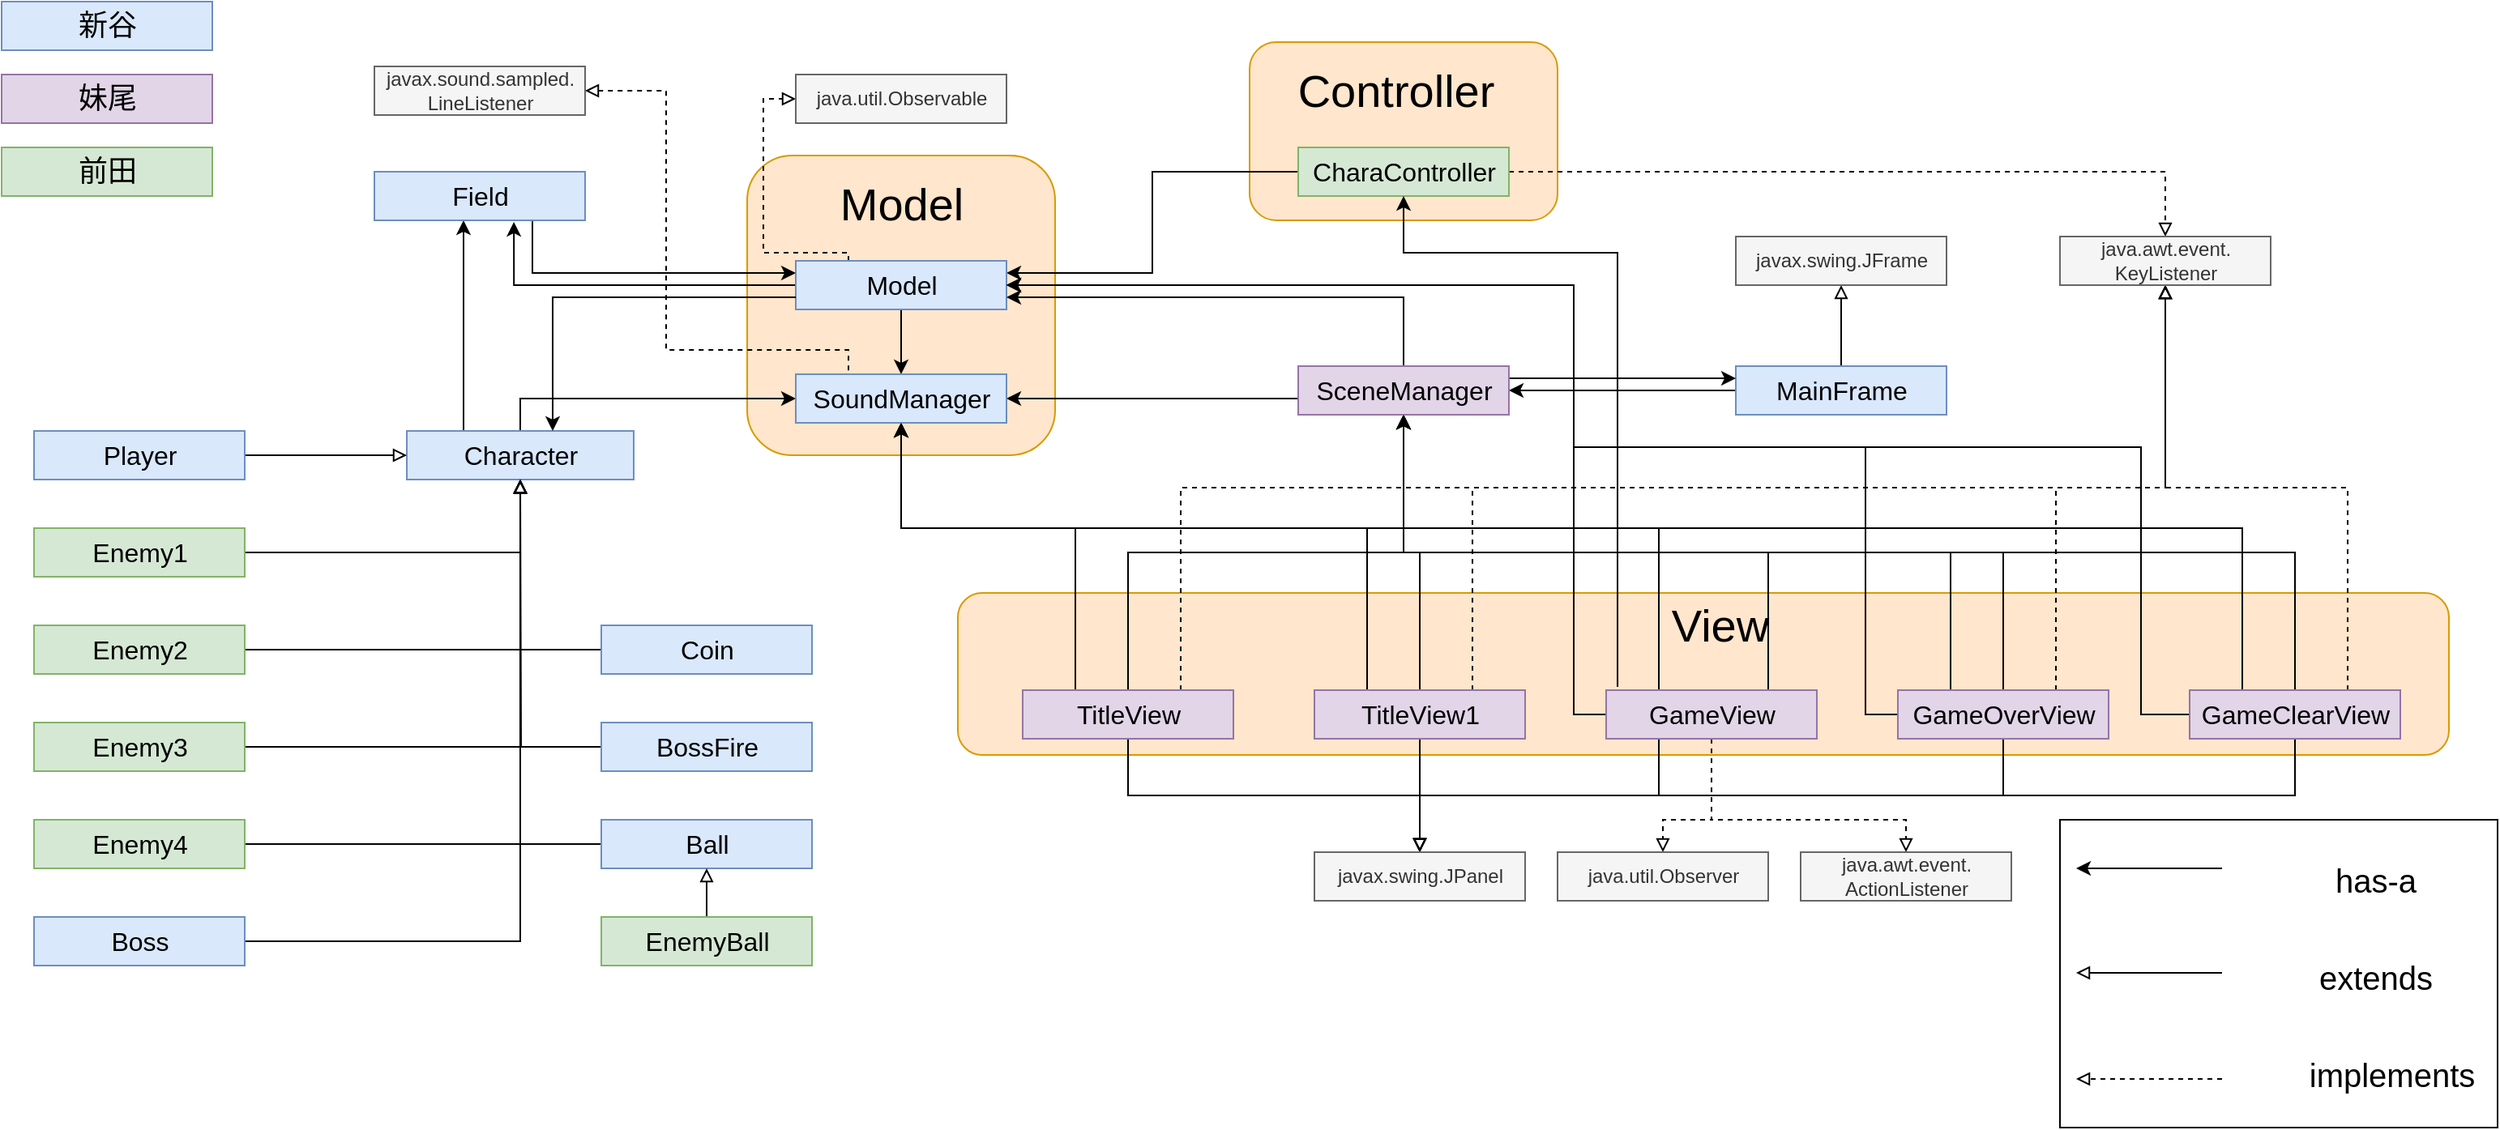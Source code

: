 <mxfile version="14.2.7" type="device"><diagram id="C5RBs43oDa-KdzZeNtuy" name="Page-1"><mxGraphModel dx="1422" dy="762" grid="1" gridSize="10" guides="1" tooltips="1" connect="1" arrows="0" fold="1" page="1" pageScale="1" pageWidth="1600" pageHeight="900" math="0" shadow="0"><root><object label="" id="WIyWlLk6GJQsqaUBKTNV-0"><mxCell/></object><mxCell id="WIyWlLk6GJQsqaUBKTNV-1" parent="WIyWlLk6GJQsqaUBKTNV-0"/><mxCell id="lhQk18rv9-sTuvD8RSH--145" value="" style="rounded=0;whiteSpace=wrap;html=1;fontSize=28;" vertex="1" parent="WIyWlLk6GJQsqaUBKTNV-1"><mxGeometry x="1280" y="520" width="270" height="190" as="geometry"/></mxCell><mxCell id="lhQk18rv9-sTuvD8RSH--43" value="" style="rounded=1;whiteSpace=wrap;html=1;fillColor=#ffe6cc;strokeColor=#d79b00;" vertex="1" parent="WIyWlLk6GJQsqaUBKTNV-1"><mxGeometry x="600" y="380" width="920" height="100" as="geometry"/></mxCell><mxCell id="lhQk18rv9-sTuvD8RSH--42" value="" style="rounded=1;whiteSpace=wrap;html=1;fillColor=#ffe6cc;strokeColor=#d79b00;" vertex="1" parent="WIyWlLk6GJQsqaUBKTNV-1"><mxGeometry x="780" y="40" width="190" height="110" as="geometry"/></mxCell><mxCell id="lhQk18rv9-sTuvD8RSH--38" value="" style="rounded=1;whiteSpace=wrap;html=1;fillColor=#ffe6cc;strokeColor=#d79b00;" vertex="1" parent="WIyWlLk6GJQsqaUBKTNV-1"><mxGeometry x="470" y="110" width="190" height="185" as="geometry"/></mxCell><mxCell id="lhQk18rv9-sTuvD8RSH--108" style="edgeStyle=orthogonalEdgeStyle;rounded=0;orthogonalLoop=1;jettySize=auto;html=1;exitX=1;exitY=0.5;exitDx=0;exitDy=0;entryX=0.5;entryY=1;entryDx=0;entryDy=0;startArrow=none;startFill=0;endArrow=block;endFill=0;fontSize=28;" edge="1" parent="WIyWlLk6GJQsqaUBKTNV-1" source="lhQk18rv9-sTuvD8RSH--0" target="lhQk18rv9-sTuvD8RSH--2"><mxGeometry relative="1" as="geometry"/></mxCell><mxCell id="lhQk18rv9-sTuvD8RSH--0" value="Enemy4" style="html=1;fillColor=#d5e8d4;strokeColor=#82b366;fontSize=16;" vertex="1" parent="WIyWlLk6GJQsqaUBKTNV-1"><mxGeometry x="30" y="520" width="130" height="30" as="geometry"/></mxCell><mxCell id="lhQk18rv9-sTuvD8RSH--65" style="edgeStyle=orthogonalEdgeStyle;rounded=0;orthogonalLoop=1;jettySize=auto;html=1;exitX=0.5;exitY=0;exitDx=0;exitDy=0;entryX=0;entryY=0.5;entryDx=0;entryDy=0;fontSize=28;" edge="1" parent="WIyWlLk6GJQsqaUBKTNV-1" source="lhQk18rv9-sTuvD8RSH--2" target="lhQk18rv9-sTuvD8RSH--47"><mxGeometry relative="1" as="geometry"/></mxCell><mxCell id="lhQk18rv9-sTuvD8RSH--66" style="edgeStyle=orthogonalEdgeStyle;rounded=0;orthogonalLoop=1;jettySize=auto;html=1;exitX=0.25;exitY=0;exitDx=0;exitDy=0;entryX=0.423;entryY=1;entryDx=0;entryDy=0;entryPerimeter=0;fontSize=28;" edge="1" parent="WIyWlLk6GJQsqaUBKTNV-1" source="lhQk18rv9-sTuvD8RSH--2" target="lhQk18rv9-sTuvD8RSH--32"><mxGeometry relative="1" as="geometry"/></mxCell><mxCell id="lhQk18rv9-sTuvD8RSH--2" value="&lt;font style=&quot;font-size: 16px&quot;&gt;Character&lt;/font&gt;" style="html=1;fillColor=#dae8fc;strokeColor=#6c8ebf;" vertex="1" parent="WIyWlLk6GJQsqaUBKTNV-1"><mxGeometry x="260" y="280" width="140" height="30" as="geometry"/></mxCell><mxCell id="lhQk18rv9-sTuvD8RSH--101" style="edgeStyle=orthogonalEdgeStyle;rounded=0;orthogonalLoop=1;jettySize=auto;html=1;exitX=1;exitY=0.5;exitDx=0;exitDy=0;startArrow=none;startFill=0;endArrow=block;endFill=0;fontSize=28;" edge="1" parent="WIyWlLk6GJQsqaUBKTNV-1" source="lhQk18rv9-sTuvD8RSH--3"><mxGeometry relative="1" as="geometry"><mxPoint x="330" y="310" as="targetPoint"/></mxGeometry></mxCell><mxCell id="lhQk18rv9-sTuvD8RSH--3" value="Enemy3" style="html=1;fillColor=#d5e8d4;strokeColor=#82b366;fontSize=16;" vertex="1" parent="WIyWlLk6GJQsqaUBKTNV-1"><mxGeometry x="30" y="460" width="130" height="30" as="geometry"/></mxCell><mxCell id="lhQk18rv9-sTuvD8RSH--111" style="edgeStyle=orthogonalEdgeStyle;rounded=0;orthogonalLoop=1;jettySize=auto;html=1;exitX=1;exitY=0.5;exitDx=0;exitDy=0;entryX=0.5;entryY=1;entryDx=0;entryDy=0;startArrow=none;startFill=0;endArrow=block;endFill=0;fontSize=28;" edge="1" parent="WIyWlLk6GJQsqaUBKTNV-1" source="lhQk18rv9-sTuvD8RSH--4" target="lhQk18rv9-sTuvD8RSH--2"><mxGeometry relative="1" as="geometry"/></mxCell><mxCell id="lhQk18rv9-sTuvD8RSH--4" value="&lt;font style=&quot;font-size: 16px&quot;&gt;Enemy2&lt;/font&gt;" style="html=1;fillColor=#d5e8d4;strokeColor=#82b366;" vertex="1" parent="WIyWlLk6GJQsqaUBKTNV-1"><mxGeometry x="30" y="400" width="130" height="30" as="geometry"/></mxCell><mxCell id="lhQk18rv9-sTuvD8RSH--98" style="edgeStyle=orthogonalEdgeStyle;rounded=0;orthogonalLoop=1;jettySize=auto;html=1;exitX=1;exitY=0.5;exitDx=0;exitDy=0;entryX=0;entryY=0.5;entryDx=0;entryDy=0;startArrow=none;startFill=0;endArrow=block;endFill=0;fontSize=28;" edge="1" parent="WIyWlLk6GJQsqaUBKTNV-1" source="lhQk18rv9-sTuvD8RSH--5" target="lhQk18rv9-sTuvD8RSH--2"><mxGeometry relative="1" as="geometry"/></mxCell><mxCell id="lhQk18rv9-sTuvD8RSH--5" value="&lt;font style=&quot;font-size: 16px&quot;&gt;Player&lt;/font&gt;" style="html=1;fillColor=#dae8fc;strokeColor=#6c8ebf;" vertex="1" parent="WIyWlLk6GJQsqaUBKTNV-1"><mxGeometry x="30" y="280" width="130" height="30" as="geometry"/></mxCell><mxCell id="lhQk18rv9-sTuvD8RSH--110" style="edgeStyle=orthogonalEdgeStyle;rounded=0;orthogonalLoop=1;jettySize=auto;html=1;exitX=1;exitY=0.5;exitDx=0;exitDy=0;entryX=0.5;entryY=1;entryDx=0;entryDy=0;startArrow=none;startFill=0;endArrow=block;endFill=0;fontSize=28;" edge="1" parent="WIyWlLk6GJQsqaUBKTNV-1" source="lhQk18rv9-sTuvD8RSH--6" target="lhQk18rv9-sTuvD8RSH--2"><mxGeometry relative="1" as="geometry"/></mxCell><mxCell id="lhQk18rv9-sTuvD8RSH--6" value="&lt;font style=&quot;font-size: 16px&quot;&gt;Enemy1&lt;/font&gt;" style="html=1;fillColor=#d5e8d4;strokeColor=#82b366;" vertex="1" parent="WIyWlLk6GJQsqaUBKTNV-1"><mxGeometry x="30" y="340" width="130" height="30" as="geometry"/></mxCell><mxCell id="lhQk18rv9-sTuvD8RSH--105" style="edgeStyle=orthogonalEdgeStyle;rounded=0;orthogonalLoop=1;jettySize=auto;html=1;exitX=0;exitY=0.5;exitDx=0;exitDy=0;entryX=0.5;entryY=1;entryDx=0;entryDy=0;startArrow=none;startFill=0;endArrow=block;endFill=0;fontSize=28;" edge="1" parent="WIyWlLk6GJQsqaUBKTNV-1" source="lhQk18rv9-sTuvD8RSH--7" target="lhQk18rv9-sTuvD8RSH--2"><mxGeometry relative="1" as="geometry"/></mxCell><mxCell id="lhQk18rv9-sTuvD8RSH--7" value="BossFire" style="html=1;fillColor=#dae8fc;strokeColor=#6c8ebf;fontSize=16;" vertex="1" parent="WIyWlLk6GJQsqaUBKTNV-1"><mxGeometry x="380" y="460" width="130" height="30" as="geometry"/></mxCell><mxCell id="lhQk18rv9-sTuvD8RSH--109" style="edgeStyle=orthogonalEdgeStyle;rounded=0;orthogonalLoop=1;jettySize=auto;html=1;exitX=1;exitY=0.5;exitDx=0;exitDy=0;entryX=0.5;entryY=1;entryDx=0;entryDy=0;startArrow=none;startFill=0;endArrow=block;endFill=0;fontSize=28;" edge="1" parent="WIyWlLk6GJQsqaUBKTNV-1" source="lhQk18rv9-sTuvD8RSH--8" target="lhQk18rv9-sTuvD8RSH--2"><mxGeometry relative="1" as="geometry"/></mxCell><mxCell id="lhQk18rv9-sTuvD8RSH--8" value="Boss" style="html=1;fillColor=#dae8fc;strokeColor=#6c8ebf;fontSize=16;" vertex="1" parent="WIyWlLk6GJQsqaUBKTNV-1"><mxGeometry x="30" y="580" width="130" height="30" as="geometry"/></mxCell><mxCell id="lhQk18rv9-sTuvD8RSH--106" style="edgeStyle=orthogonalEdgeStyle;rounded=0;orthogonalLoop=1;jettySize=auto;html=1;exitX=0;exitY=0.5;exitDx=0;exitDy=0;entryX=0.5;entryY=1;entryDx=0;entryDy=0;startArrow=none;startFill=0;endArrow=block;endFill=0;fontSize=28;" edge="1" parent="WIyWlLk6GJQsqaUBKTNV-1" source="lhQk18rv9-sTuvD8RSH--9" target="lhQk18rv9-sTuvD8RSH--2"><mxGeometry relative="1" as="geometry"/></mxCell><mxCell id="lhQk18rv9-sTuvD8RSH--9" value="Ball" style="html=1;fillColor=#dae8fc;strokeColor=#6c8ebf;fontSize=16;" vertex="1" parent="WIyWlLk6GJQsqaUBKTNV-1"><mxGeometry x="380" y="520" width="130" height="30" as="geometry"/></mxCell><mxCell id="lhQk18rv9-sTuvD8RSH--131" style="edgeStyle=orthogonalEdgeStyle;rounded=0;orthogonalLoop=1;jettySize=auto;html=1;exitX=0.5;exitY=0;exitDx=0;exitDy=0;entryX=0.5;entryY=1;entryDx=0;entryDy=0;startArrow=none;startFill=0;endArrow=block;endFill=0;fontSize=16;" edge="1" parent="WIyWlLk6GJQsqaUBKTNV-1" source="lhQk18rv9-sTuvD8RSH--10" target="lhQk18rv9-sTuvD8RSH--9"><mxGeometry relative="1" as="geometry"/></mxCell><mxCell id="lhQk18rv9-sTuvD8RSH--10" value="EnemyBall" style="html=1;fillColor=#d5e8d4;strokeColor=#82b366;fontSize=16;" vertex="1" parent="WIyWlLk6GJQsqaUBKTNV-1"><mxGeometry x="380" y="580" width="130" height="30" as="geometry"/></mxCell><mxCell id="lhQk18rv9-sTuvD8RSH--69" style="edgeStyle=orthogonalEdgeStyle;rounded=0;orthogonalLoop=1;jettySize=auto;html=1;exitX=0;exitY=0.5;exitDx=0;exitDy=0;entryX=1;entryY=0.25;entryDx=0;entryDy=0;fontSize=28;" edge="1" parent="WIyWlLk6GJQsqaUBKTNV-1" source="lhQk18rv9-sTuvD8RSH--12" target="lhQk18rv9-sTuvD8RSH--13"><mxGeometry relative="1" as="geometry"/></mxCell><mxCell id="lhQk18rv9-sTuvD8RSH--113" style="edgeStyle=orthogonalEdgeStyle;rounded=0;orthogonalLoop=1;jettySize=auto;html=1;exitX=1;exitY=0.5;exitDx=0;exitDy=0;entryX=0.5;entryY=0;entryDx=0;entryDy=0;startArrow=none;startFill=0;endArrow=block;endFill=0;fontSize=28;dashed=1;" edge="1" parent="WIyWlLk6GJQsqaUBKTNV-1" source="lhQk18rv9-sTuvD8RSH--12" target="lhQk18rv9-sTuvD8RSH--71"><mxGeometry relative="1" as="geometry"/></mxCell><mxCell id="lhQk18rv9-sTuvD8RSH--12" value="&lt;font style=&quot;font-size: 16px&quot;&gt;CharaController&lt;/font&gt;" style="html=1;fillColor=#d5e8d4;strokeColor=#82b366;" vertex="1" parent="WIyWlLk6GJQsqaUBKTNV-1"><mxGeometry x="810" y="105" width="130" height="30" as="geometry"/></mxCell><mxCell id="lhQk18rv9-sTuvD8RSH--67" style="edgeStyle=orthogonalEdgeStyle;rounded=0;orthogonalLoop=1;jettySize=auto;html=1;exitX=0;exitY=0.5;exitDx=0;exitDy=0;entryX=0.662;entryY=1.033;entryDx=0;entryDy=0;entryPerimeter=0;fontSize=28;" edge="1" parent="WIyWlLk6GJQsqaUBKTNV-1" source="lhQk18rv9-sTuvD8RSH--13" target="lhQk18rv9-sTuvD8RSH--32"><mxGeometry relative="1" as="geometry"/></mxCell><mxCell id="lhQk18rv9-sTuvD8RSH--126" style="edgeStyle=orthogonalEdgeStyle;rounded=0;orthogonalLoop=1;jettySize=auto;html=1;exitX=0.25;exitY=0;exitDx=0;exitDy=0;entryX=0;entryY=0.5;entryDx=0;entryDy=0;dashed=1;startArrow=none;startFill=0;endArrow=block;endFill=0;fontSize=28;" edge="1" parent="WIyWlLk6GJQsqaUBKTNV-1" source="lhQk18rv9-sTuvD8RSH--13" target="lhQk18rv9-sTuvD8RSH--74"><mxGeometry relative="1" as="geometry"><Array as="points"><mxPoint x="533" y="170"/><mxPoint x="480" y="170"/><mxPoint x="480" y="75"/></Array></mxGeometry></mxCell><mxCell id="lhQk18rv9-sTuvD8RSH--149" style="edgeStyle=orthogonalEdgeStyle;rounded=0;orthogonalLoop=1;jettySize=auto;html=1;exitX=0.5;exitY=1;exitDx=0;exitDy=0;entryX=0.5;entryY=0;entryDx=0;entryDy=0;startArrow=none;startFill=0;endArrow=classic;endFill=1;fontSize=16;" edge="1" parent="WIyWlLk6GJQsqaUBKTNV-1" source="lhQk18rv9-sTuvD8RSH--13" target="lhQk18rv9-sTuvD8RSH--47"><mxGeometry relative="1" as="geometry"/></mxCell><mxCell id="lhQk18rv9-sTuvD8RSH--13" value="&lt;font style=&quot;font-size: 16px&quot;&gt;Model&lt;/font&gt;" style="html=1;fillColor=#dae8fc;strokeColor=#6c8ebf;" vertex="1" parent="WIyWlLk6GJQsqaUBKTNV-1"><mxGeometry x="500" y="175" width="130" height="30" as="geometry"/></mxCell><mxCell id="lhQk18rv9-sTuvD8RSH--86" style="edgeStyle=orthogonalEdgeStyle;rounded=0;orthogonalLoop=1;jettySize=auto;html=1;exitX=0.5;exitY=0;exitDx=0;exitDy=0;entryX=0.5;entryY=1;entryDx=0;entryDy=0;fontSize=28;" edge="1" parent="WIyWlLk6GJQsqaUBKTNV-1" source="lhQk18rv9-sTuvD8RSH--14" target="lhQk18rv9-sTuvD8RSH--34"><mxGeometry relative="1" as="geometry"><Array as="points"><mxPoint x="1100" y="440"/><mxPoint x="1100" y="355"/><mxPoint x="875" y="355"/></Array></mxGeometry></mxCell><mxCell id="lhQk18rv9-sTuvD8RSH--94" style="edgeStyle=orthogonalEdgeStyle;rounded=0;orthogonalLoop=1;jettySize=auto;html=1;exitX=0.5;exitY=1;exitDx=0;exitDy=0;startArrow=none;startFill=0;endArrow=block;endFill=0;fontSize=28;dashed=1;" edge="1" parent="WIyWlLk6GJQsqaUBKTNV-1" source="lhQk18rv9-sTuvD8RSH--14" target="lhQk18rv9-sTuvD8RSH--73"><mxGeometry relative="1" as="geometry"><Array as="points"><mxPoint x="1065" y="520"/><mxPoint x="1035" y="520"/></Array></mxGeometry></mxCell><mxCell id="lhQk18rv9-sTuvD8RSH--95" style="edgeStyle=orthogonalEdgeStyle;rounded=0;orthogonalLoop=1;jettySize=auto;html=1;exitX=0.25;exitY=1;exitDx=0;exitDy=0;entryX=0.5;entryY=0;entryDx=0;entryDy=0;startArrow=none;startFill=0;endArrow=block;endFill=0;fontSize=28;" edge="1" parent="WIyWlLk6GJQsqaUBKTNV-1" source="lhQk18rv9-sTuvD8RSH--14" target="lhQk18rv9-sTuvD8RSH--72"><mxGeometry relative="1" as="geometry"/></mxCell><mxCell id="lhQk18rv9-sTuvD8RSH--121" style="edgeStyle=orthogonalEdgeStyle;rounded=0;orthogonalLoop=1;jettySize=auto;html=1;exitX=0.25;exitY=0;exitDx=0;exitDy=0;entryX=0.5;entryY=1;entryDx=0;entryDy=0;startArrow=none;startFill=0;endArrow=classic;endFill=1;fontSize=28;" edge="1" parent="WIyWlLk6GJQsqaUBKTNV-1" source="lhQk18rv9-sTuvD8RSH--14" target="lhQk18rv9-sTuvD8RSH--47"><mxGeometry relative="1" as="geometry"><Array as="points"><mxPoint x="1033" y="340"/><mxPoint x="565" y="340"/></Array></mxGeometry></mxCell><mxCell id="lhQk18rv9-sTuvD8RSH--127" style="edgeStyle=orthogonalEdgeStyle;rounded=0;orthogonalLoop=1;jettySize=auto;html=1;exitX=0;exitY=0.5;exitDx=0;exitDy=0;entryX=1;entryY=0.5;entryDx=0;entryDy=0;startArrow=none;startFill=0;endArrow=classic;endFill=1;fontSize=28;" edge="1" parent="WIyWlLk6GJQsqaUBKTNV-1" source="lhQk18rv9-sTuvD8RSH--14" target="lhQk18rv9-sTuvD8RSH--13"><mxGeometry relative="1" as="geometry"><Array as="points"><mxPoint x="980" y="455"/><mxPoint x="980" y="190"/></Array></mxGeometry></mxCell><mxCell id="lhQk18rv9-sTuvD8RSH--135" style="edgeStyle=orthogonalEdgeStyle;rounded=0;orthogonalLoop=1;jettySize=auto;html=1;exitX=0.054;exitY=-0.067;exitDx=0;exitDy=0;entryX=0.5;entryY=1;entryDx=0;entryDy=0;startArrow=none;startFill=0;endArrow=classic;endFill=1;fontSize=28;exitPerimeter=0;" edge="1" parent="WIyWlLk6GJQsqaUBKTNV-1" source="lhQk18rv9-sTuvD8RSH--14" target="lhQk18rv9-sTuvD8RSH--12"><mxGeometry relative="1" as="geometry"><Array as="points"><mxPoint x="1007" y="170"/><mxPoint x="875" y="170"/></Array></mxGeometry></mxCell><mxCell id="lhQk18rv9-sTuvD8RSH--138" style="edgeStyle=orthogonalEdgeStyle;rounded=0;orthogonalLoop=1;jettySize=auto;html=1;exitX=0.5;exitY=1;exitDx=0;exitDy=0;startArrow=none;startFill=0;endArrow=block;endFill=0;fontSize=28;dashed=1;" edge="1" parent="WIyWlLk6GJQsqaUBKTNV-1" source="lhQk18rv9-sTuvD8RSH--14" target="lhQk18rv9-sTuvD8RSH--137"><mxGeometry relative="1" as="geometry"><Array as="points"><mxPoint x="1065" y="520"/><mxPoint x="1185" y="520"/></Array></mxGeometry></mxCell><mxCell id="lhQk18rv9-sTuvD8RSH--14" value="GameView" style="html=1;fillColor=#e1d5e7;strokeColor=#9673a6;fontSize=16;" vertex="1" parent="WIyWlLk6GJQsqaUBKTNV-1"><mxGeometry x="1000" y="440" width="130" height="30" as="geometry"/></mxCell><mxCell id="lhQk18rv9-sTuvD8RSH--87" style="edgeStyle=orthogonalEdgeStyle;rounded=0;orthogonalLoop=1;jettySize=auto;html=1;exitX=0.5;exitY=0;exitDx=0;exitDy=0;entryX=0.5;entryY=1;entryDx=0;entryDy=0;fontSize=28;" edge="1" parent="WIyWlLk6GJQsqaUBKTNV-1" source="lhQk18rv9-sTuvD8RSH--15" target="lhQk18rv9-sTuvD8RSH--34"><mxGeometry relative="1" as="geometry"/></mxCell><mxCell id="lhQk18rv9-sTuvD8RSH--96" style="edgeStyle=orthogonalEdgeStyle;rounded=0;orthogonalLoop=1;jettySize=auto;html=1;exitX=0.5;exitY=1;exitDx=0;exitDy=0;entryX=0.5;entryY=0;entryDx=0;entryDy=0;startArrow=none;startFill=0;endArrow=block;endFill=0;fontSize=28;" edge="1" parent="WIyWlLk6GJQsqaUBKTNV-1" source="lhQk18rv9-sTuvD8RSH--15" target="lhQk18rv9-sTuvD8RSH--72"><mxGeometry relative="1" as="geometry"/></mxCell><mxCell id="lhQk18rv9-sTuvD8RSH--116" style="edgeStyle=orthogonalEdgeStyle;rounded=0;orthogonalLoop=1;jettySize=auto;html=1;exitX=0.75;exitY=0;exitDx=0;exitDy=0;entryX=0.5;entryY=1;entryDx=0;entryDy=0;dashed=1;startArrow=none;startFill=0;endArrow=block;endFill=0;fontSize=28;" edge="1" parent="WIyWlLk6GJQsqaUBKTNV-1" source="lhQk18rv9-sTuvD8RSH--15" target="lhQk18rv9-sTuvD8RSH--71"><mxGeometry relative="1" as="geometry"/></mxCell><mxCell id="lhQk18rv9-sTuvD8RSH--122" style="edgeStyle=orthogonalEdgeStyle;rounded=0;orthogonalLoop=1;jettySize=auto;html=1;exitX=0.25;exitY=0;exitDx=0;exitDy=0;entryX=0.5;entryY=1;entryDx=0;entryDy=0;startArrow=none;startFill=0;endArrow=classic;endFill=1;fontSize=28;" edge="1" parent="WIyWlLk6GJQsqaUBKTNV-1" source="lhQk18rv9-sTuvD8RSH--15" target="lhQk18rv9-sTuvD8RSH--34"><mxGeometry relative="1" as="geometry"/></mxCell><mxCell id="lhQk18rv9-sTuvD8RSH--128" style="edgeStyle=orthogonalEdgeStyle;rounded=0;orthogonalLoop=1;jettySize=auto;html=1;exitX=0;exitY=0.5;exitDx=0;exitDy=0;entryX=1;entryY=0.5;entryDx=0;entryDy=0;startArrow=none;startFill=0;endArrow=classic;endFill=1;fontSize=28;" edge="1" parent="WIyWlLk6GJQsqaUBKTNV-1" source="lhQk18rv9-sTuvD8RSH--15" target="lhQk18rv9-sTuvD8RSH--13"><mxGeometry relative="1" as="geometry"><Array as="points"><mxPoint x="1160" y="455"/><mxPoint x="1160" y="290"/><mxPoint x="980" y="290"/><mxPoint x="980" y="190"/></Array></mxGeometry></mxCell><mxCell id="lhQk18rv9-sTuvD8RSH--15" value="GameOverView" style="html=1;fillColor=#e1d5e7;strokeColor=#9673a6;fontSize=16;" vertex="1" parent="WIyWlLk6GJQsqaUBKTNV-1"><mxGeometry x="1180" y="440" width="130" height="30" as="geometry"/></mxCell><mxCell id="lhQk18rv9-sTuvD8RSH--83" style="edgeStyle=orthogonalEdgeStyle;rounded=0;orthogonalLoop=1;jettySize=auto;html=1;exitX=0.5;exitY=0;exitDx=0;exitDy=0;entryX=0.5;entryY=1;entryDx=0;entryDy=0;fontSize=28;" edge="1" parent="WIyWlLk6GJQsqaUBKTNV-1" source="lhQk18rv9-sTuvD8RSH--16" target="lhQk18rv9-sTuvD8RSH--34"><mxGeometry relative="1" as="geometry"/></mxCell><mxCell id="lhQk18rv9-sTuvD8RSH--93" style="edgeStyle=orthogonalEdgeStyle;rounded=0;orthogonalLoop=1;jettySize=auto;html=1;exitX=0.5;exitY=1;exitDx=0;exitDy=0;entryX=0.5;entryY=0;entryDx=0;entryDy=0;startArrow=none;startFill=0;endArrow=block;endFill=0;fontSize=28;" edge="1" parent="WIyWlLk6GJQsqaUBKTNV-1" source="lhQk18rv9-sTuvD8RSH--16" target="lhQk18rv9-sTuvD8RSH--72"><mxGeometry relative="1" as="geometry"/></mxCell><mxCell id="lhQk18rv9-sTuvD8RSH--114" style="edgeStyle=orthogonalEdgeStyle;rounded=0;orthogonalLoop=1;jettySize=auto;html=1;exitX=0.75;exitY=0;exitDx=0;exitDy=0;entryX=0.5;entryY=1;entryDx=0;entryDy=0;dashed=1;startArrow=none;startFill=0;endArrow=block;endFill=0;fontSize=28;" edge="1" parent="WIyWlLk6GJQsqaUBKTNV-1" source="lhQk18rv9-sTuvD8RSH--16" target="lhQk18rv9-sTuvD8RSH--71"><mxGeometry relative="1" as="geometry"/></mxCell><mxCell id="lhQk18rv9-sTuvD8RSH--119" style="edgeStyle=orthogonalEdgeStyle;rounded=0;orthogonalLoop=1;jettySize=auto;html=1;exitX=0.25;exitY=0;exitDx=0;exitDy=0;entryX=0.5;entryY=1;entryDx=0;entryDy=0;startArrow=none;startFill=0;endArrow=classic;endFill=1;fontSize=28;" edge="1" parent="WIyWlLk6GJQsqaUBKTNV-1" source="lhQk18rv9-sTuvD8RSH--16" target="lhQk18rv9-sTuvD8RSH--47"><mxGeometry relative="1" as="geometry"><Array as="points"><mxPoint x="673" y="340"/><mxPoint x="565" y="340"/></Array></mxGeometry></mxCell><mxCell id="lhQk18rv9-sTuvD8RSH--16" value="TitleView" style="html=1;fillColor=#e1d5e7;strokeColor=#9673a6;fontSize=16;" vertex="1" parent="WIyWlLk6GJQsqaUBKTNV-1"><mxGeometry x="640" y="440" width="130" height="30" as="geometry"/></mxCell><mxCell id="lhQk18rv9-sTuvD8RSH--85" style="edgeStyle=orthogonalEdgeStyle;rounded=0;orthogonalLoop=1;jettySize=auto;html=1;exitX=0.5;exitY=0;exitDx=0;exitDy=0;entryX=0.5;entryY=1;entryDx=0;entryDy=0;fontSize=28;" edge="1" parent="WIyWlLk6GJQsqaUBKTNV-1" source="lhQk18rv9-sTuvD8RSH--17" target="lhQk18rv9-sTuvD8RSH--34"><mxGeometry relative="1" as="geometry"/></mxCell><mxCell id="lhQk18rv9-sTuvD8RSH--92" style="edgeStyle=orthogonalEdgeStyle;rounded=0;orthogonalLoop=1;jettySize=auto;html=1;exitX=0.5;exitY=1;exitDx=0;exitDy=0;entryX=0.5;entryY=0;entryDx=0;entryDy=0;fontSize=28;startArrow=none;startFill=0;endArrow=block;endFill=0;" edge="1" parent="WIyWlLk6GJQsqaUBKTNV-1" source="lhQk18rv9-sTuvD8RSH--17" target="lhQk18rv9-sTuvD8RSH--72"><mxGeometry relative="1" as="geometry"/></mxCell><mxCell id="lhQk18rv9-sTuvD8RSH--118" style="edgeStyle=orthogonalEdgeStyle;rounded=0;orthogonalLoop=1;jettySize=auto;html=1;exitX=0.75;exitY=0;exitDx=0;exitDy=0;entryX=0.5;entryY=1;entryDx=0;entryDy=0;dashed=1;startArrow=none;startFill=0;endArrow=block;endFill=0;fontSize=28;" edge="1" parent="WIyWlLk6GJQsqaUBKTNV-1" source="lhQk18rv9-sTuvD8RSH--17" target="lhQk18rv9-sTuvD8RSH--71"><mxGeometry relative="1" as="geometry"/></mxCell><mxCell id="lhQk18rv9-sTuvD8RSH--120" style="edgeStyle=orthogonalEdgeStyle;rounded=0;orthogonalLoop=1;jettySize=auto;html=1;exitX=0.25;exitY=0;exitDx=0;exitDy=0;entryX=0.5;entryY=1;entryDx=0;entryDy=0;startArrow=none;startFill=0;endArrow=classic;endFill=1;fontSize=28;" edge="1" parent="WIyWlLk6GJQsqaUBKTNV-1" source="lhQk18rv9-sTuvD8RSH--17" target="lhQk18rv9-sTuvD8RSH--47"><mxGeometry relative="1" as="geometry"><Array as="points"><mxPoint x="853" y="340"/><mxPoint x="565" y="340"/></Array></mxGeometry></mxCell><mxCell id="lhQk18rv9-sTuvD8RSH--17" value="TitleView1" style="html=1;fillColor=#e1d5e7;strokeColor=#9673a6;fontSize=16;" vertex="1" parent="WIyWlLk6GJQsqaUBKTNV-1"><mxGeometry x="820" y="440" width="130" height="30" as="geometry"/></mxCell><mxCell id="lhQk18rv9-sTuvD8RSH--68" style="edgeStyle=orthogonalEdgeStyle;rounded=0;orthogonalLoop=1;jettySize=auto;html=1;exitX=0.75;exitY=1;exitDx=0;exitDy=0;entryX=0;entryY=0.25;entryDx=0;entryDy=0;fontSize=28;" edge="1" parent="WIyWlLk6GJQsqaUBKTNV-1" source="lhQk18rv9-sTuvD8RSH--32" target="lhQk18rv9-sTuvD8RSH--13"><mxGeometry relative="1" as="geometry"/></mxCell><mxCell id="lhQk18rv9-sTuvD8RSH--32" value="&lt;font style=&quot;font-size: 16px&quot;&gt;Field&lt;/font&gt;" style="html=1;fillColor=#dae8fc;strokeColor=#6c8ebf;" vertex="1" parent="WIyWlLk6GJQsqaUBKTNV-1"><mxGeometry x="240" y="120" width="130" height="30" as="geometry"/></mxCell><mxCell id="lhQk18rv9-sTuvD8RSH--82" style="edgeStyle=orthogonalEdgeStyle;rounded=0;orthogonalLoop=1;jettySize=auto;html=1;exitX=0;exitY=0.5;exitDx=0;exitDy=0;entryX=1;entryY=0.5;entryDx=0;entryDy=0;fontSize=16;" edge="1" parent="WIyWlLk6GJQsqaUBKTNV-1" source="lhQk18rv9-sTuvD8RSH--33" target="lhQk18rv9-sTuvD8RSH--34"><mxGeometry relative="1" as="geometry"/></mxCell><mxCell id="lhQk18rv9-sTuvD8RSH--130" style="edgeStyle=orthogonalEdgeStyle;rounded=0;orthogonalLoop=1;jettySize=auto;html=1;exitX=0.5;exitY=0;exitDx=0;exitDy=0;entryX=0.5;entryY=1;entryDx=0;entryDy=0;startArrow=none;startFill=0;endArrow=block;endFill=0;fontSize=28;" edge="1" parent="WIyWlLk6GJQsqaUBKTNV-1" source="lhQk18rv9-sTuvD8RSH--33" target="lhQk18rv9-sTuvD8RSH--70"><mxGeometry relative="1" as="geometry"/></mxCell><mxCell id="lhQk18rv9-sTuvD8RSH--33" value="MainFrame" style="html=1;fillColor=#dae8fc;strokeColor=#6c8ebf;fontSize=16;" vertex="1" parent="WIyWlLk6GJQsqaUBKTNV-1"><mxGeometry x="1080" y="240" width="130" height="30" as="geometry"/></mxCell><mxCell id="lhQk18rv9-sTuvD8RSH--79" style="edgeStyle=orthogonalEdgeStyle;rounded=0;orthogonalLoop=1;jettySize=auto;html=1;exitX=0;exitY=0.75;exitDx=0;exitDy=0;entryX=1;entryY=0.5;entryDx=0;entryDy=0;fontSize=28;" edge="1" parent="WIyWlLk6GJQsqaUBKTNV-1" source="lhQk18rv9-sTuvD8RSH--34" target="lhQk18rv9-sTuvD8RSH--47"><mxGeometry relative="1" as="geometry"><Array as="points"><mxPoint x="810" y="260"/></Array></mxGeometry></mxCell><mxCell id="lhQk18rv9-sTuvD8RSH--81" style="edgeStyle=orthogonalEdgeStyle;rounded=0;orthogonalLoop=1;jettySize=auto;html=1;exitX=1;exitY=0.25;exitDx=0;exitDy=0;entryX=0;entryY=0.25;entryDx=0;entryDy=0;fontSize=16;" edge="1" parent="WIyWlLk6GJQsqaUBKTNV-1" source="lhQk18rv9-sTuvD8RSH--34" target="lhQk18rv9-sTuvD8RSH--33"><mxGeometry relative="1" as="geometry"/></mxCell><mxCell id="lhQk18rv9-sTuvD8RSH--150" style="edgeStyle=orthogonalEdgeStyle;rounded=0;orthogonalLoop=1;jettySize=auto;html=1;exitX=0.5;exitY=0;exitDx=0;exitDy=0;entryX=1;entryY=0.75;entryDx=0;entryDy=0;startArrow=none;startFill=0;endArrow=classic;endFill=1;fontSize=16;" edge="1" parent="WIyWlLk6GJQsqaUBKTNV-1" source="lhQk18rv9-sTuvD8RSH--34" target="lhQk18rv9-sTuvD8RSH--13"><mxGeometry relative="1" as="geometry"/></mxCell><mxCell id="lhQk18rv9-sTuvD8RSH--34" value="SceneManager" style="html=1;fillColor=#e1d5e7;strokeColor=#9673a6;fontSize=16;" vertex="1" parent="WIyWlLk6GJQsqaUBKTNV-1"><mxGeometry x="810" y="240" width="130" height="30" as="geometry"/></mxCell><mxCell id="lhQk18rv9-sTuvD8RSH--112" style="edgeStyle=orthogonalEdgeStyle;rounded=0;orthogonalLoop=1;jettySize=auto;html=1;exitX=0;exitY=0.5;exitDx=0;exitDy=0;entryX=0.5;entryY=1;entryDx=0;entryDy=0;startArrow=none;startFill=0;endArrow=block;endFill=0;fontSize=28;" edge="1" parent="WIyWlLk6GJQsqaUBKTNV-1" source="lhQk18rv9-sTuvD8RSH--35" target="lhQk18rv9-sTuvD8RSH--2"><mxGeometry relative="1" as="geometry"/></mxCell><mxCell id="lhQk18rv9-sTuvD8RSH--35" value="Coin" style="html=1;fillColor=#dae8fc;strokeColor=#6c8ebf;fontSize=16;" vertex="1" parent="WIyWlLk6GJQsqaUBKTNV-1"><mxGeometry x="380" y="400" width="130" height="30" as="geometry"/></mxCell><mxCell id="lhQk18rv9-sTuvD8RSH--40" value="Model" style="text;html=1;align=center;verticalAlign=middle;resizable=0;points=[];autosize=1;fontSize=28;" vertex="1" parent="WIyWlLk6GJQsqaUBKTNV-1"><mxGeometry x="520" y="120" width="90" height="40" as="geometry"/></mxCell><mxCell id="lhQk18rv9-sTuvD8RSH--41" value="Controller" style="text;html=1;align=center;verticalAlign=middle;resizable=0;points=[];autosize=1;fontSize=28;" vertex="1" parent="WIyWlLk6GJQsqaUBKTNV-1"><mxGeometry x="800" y="50" width="140" height="40" as="geometry"/></mxCell><mxCell id="lhQk18rv9-sTuvD8RSH--75" style="edgeStyle=orthogonalEdgeStyle;rounded=0;orthogonalLoop=1;jettySize=auto;html=1;exitX=0;exitY=0.75;exitDx=0;exitDy=0;fontSize=28;" edge="1" parent="WIyWlLk6GJQsqaUBKTNV-1" source="lhQk18rv9-sTuvD8RSH--13"><mxGeometry relative="1" as="geometry"><mxPoint x="350" y="280" as="targetPoint"/><Array as="points"><mxPoint x="350" y="198"/></Array></mxGeometry></mxCell><mxCell id="lhQk18rv9-sTuvD8RSH--47" value="&lt;font style=&quot;font-size: 16px&quot;&gt;SoundManager&lt;/font&gt;" style="html=1;fillColor=#dae8fc;strokeColor=#6c8ebf;" vertex="1" parent="WIyWlLk6GJQsqaUBKTNV-1"><mxGeometry x="500" y="245" width="130" height="30" as="geometry"/></mxCell><mxCell id="lhQk18rv9-sTuvD8RSH--88" style="edgeStyle=orthogonalEdgeStyle;rounded=0;orthogonalLoop=1;jettySize=auto;html=1;exitX=0.5;exitY=0;exitDx=0;exitDy=0;entryX=0.5;entryY=1;entryDx=0;entryDy=0;fontSize=28;" edge="1" parent="WIyWlLk6GJQsqaUBKTNV-1" source="lhQk18rv9-sTuvD8RSH--48" target="lhQk18rv9-sTuvD8RSH--34"><mxGeometry relative="1" as="geometry"/></mxCell><mxCell id="lhQk18rv9-sTuvD8RSH--97" style="edgeStyle=orthogonalEdgeStyle;rounded=0;orthogonalLoop=1;jettySize=auto;html=1;exitX=0.5;exitY=1;exitDx=0;exitDy=0;entryX=0.5;entryY=0;entryDx=0;entryDy=0;startArrow=none;startFill=0;endArrow=block;endFill=0;fontSize=28;" edge="1" parent="WIyWlLk6GJQsqaUBKTNV-1" source="lhQk18rv9-sTuvD8RSH--48" target="lhQk18rv9-sTuvD8RSH--72"><mxGeometry relative="1" as="geometry"/></mxCell><mxCell id="lhQk18rv9-sTuvD8RSH--115" style="edgeStyle=orthogonalEdgeStyle;rounded=0;orthogonalLoop=1;jettySize=auto;html=1;exitX=0.75;exitY=0;exitDx=0;exitDy=0;entryX=0.5;entryY=1;entryDx=0;entryDy=0;dashed=1;startArrow=none;startFill=0;endArrow=block;endFill=0;fontSize=28;" edge="1" parent="WIyWlLk6GJQsqaUBKTNV-1" source="lhQk18rv9-sTuvD8RSH--48" target="lhQk18rv9-sTuvD8RSH--71"><mxGeometry relative="1" as="geometry"><Array as="points"><mxPoint x="1458" y="315"/><mxPoint x="1345" y="315"/></Array></mxGeometry></mxCell><mxCell id="lhQk18rv9-sTuvD8RSH--124" style="edgeStyle=orthogonalEdgeStyle;rounded=0;orthogonalLoop=1;jettySize=auto;html=1;exitX=0.25;exitY=0;exitDx=0;exitDy=0;entryX=0.5;entryY=1;entryDx=0;entryDy=0;startArrow=none;startFill=0;endArrow=classic;endFill=1;fontSize=28;" edge="1" parent="WIyWlLk6GJQsqaUBKTNV-1" source="lhQk18rv9-sTuvD8RSH--48" target="lhQk18rv9-sTuvD8RSH--47"><mxGeometry relative="1" as="geometry"><Array as="points"><mxPoint x="1393" y="340"/><mxPoint x="565" y="340"/></Array></mxGeometry></mxCell><mxCell id="lhQk18rv9-sTuvD8RSH--129" style="edgeStyle=orthogonalEdgeStyle;rounded=0;orthogonalLoop=1;jettySize=auto;html=1;exitX=0;exitY=0.5;exitDx=0;exitDy=0;entryX=1;entryY=0.5;entryDx=0;entryDy=0;startArrow=none;startFill=0;endArrow=classic;endFill=1;fontSize=28;" edge="1" parent="WIyWlLk6GJQsqaUBKTNV-1" source="lhQk18rv9-sTuvD8RSH--48" target="lhQk18rv9-sTuvD8RSH--13"><mxGeometry relative="1" as="geometry"><Array as="points"><mxPoint x="1330" y="455"/><mxPoint x="1330" y="290"/><mxPoint x="980" y="290"/><mxPoint x="980" y="190"/></Array></mxGeometry></mxCell><mxCell id="lhQk18rv9-sTuvD8RSH--48" value="GameClearView" style="html=1;fillColor=#e1d5e7;strokeColor=#9673a6;fontSize=16;" vertex="1" parent="WIyWlLk6GJQsqaUBKTNV-1"><mxGeometry x="1360" y="440" width="130" height="30" as="geometry"/></mxCell><mxCell id="lhQk18rv9-sTuvD8RSH--49" value="&lt;font style=&quot;font-size: 18px&quot;&gt;新谷&lt;/font&gt;" style="html=1;fillColor=#dae8fc;strokeColor=#6c8ebf;" vertex="1" parent="WIyWlLk6GJQsqaUBKTNV-1"><mxGeometry x="10" y="15" width="130" height="30" as="geometry"/></mxCell><mxCell id="lhQk18rv9-sTuvD8RSH--50" value="&lt;font style=&quot;font-size: 18px&quot;&gt;妹尾&lt;/font&gt;" style="html=1;fillColor=#e1d5e7;strokeColor=#9673a6;" vertex="1" parent="WIyWlLk6GJQsqaUBKTNV-1"><mxGeometry x="10" y="60" width="130" height="30" as="geometry"/></mxCell><mxCell id="lhQk18rv9-sTuvD8RSH--51" value="&lt;font style=&quot;font-size: 18px&quot;&gt;前田&lt;/font&gt;" style="html=1;fillColor=#d5e8d4;strokeColor=#82b366;" vertex="1" parent="WIyWlLk6GJQsqaUBKTNV-1"><mxGeometry x="10" y="105" width="130" height="30" as="geometry"/></mxCell><mxCell id="lhQk18rv9-sTuvD8RSH--70" value="javax.swing.JFrame" style="html=1;fillColor=#f5f5f5;strokeColor=#666666;fontColor=#333333;" vertex="1" parent="WIyWlLk6GJQsqaUBKTNV-1"><mxGeometry x="1080" y="160" width="130" height="30" as="geometry"/></mxCell><mxCell id="lhQk18rv9-sTuvD8RSH--71" value="java.awt.event.&lt;br&gt;KeyListener" style="html=1;fillColor=#f5f5f5;strokeColor=#666666;fontColor=#333333;" vertex="1" parent="WIyWlLk6GJQsqaUBKTNV-1"><mxGeometry x="1280" y="160" width="130" height="30" as="geometry"/></mxCell><mxCell id="lhQk18rv9-sTuvD8RSH--72" value="javax.swing.JPanel" style="html=1;fillColor=#f5f5f5;strokeColor=#666666;fontColor=#333333;" vertex="1" parent="WIyWlLk6GJQsqaUBKTNV-1"><mxGeometry x="820" y="540" width="130" height="30" as="geometry"/></mxCell><mxCell id="lhQk18rv9-sTuvD8RSH--73" value="java.util.Observer" style="html=1;fillColor=#f5f5f5;strokeColor=#666666;fontColor=#333333;" vertex="1" parent="WIyWlLk6GJQsqaUBKTNV-1"><mxGeometry x="970" y="540" width="130" height="30" as="geometry"/></mxCell><mxCell id="lhQk18rv9-sTuvD8RSH--74" value="java.util.Observable" style="html=1;fillColor=#f5f5f5;strokeColor=#666666;fontColor=#333333;" vertex="1" parent="WIyWlLk6GJQsqaUBKTNV-1"><mxGeometry x="500" y="60" width="130" height="30" as="geometry"/></mxCell><mxCell id="lhQk18rv9-sTuvD8RSH--44" value="View" style="text;html=1;align=center;verticalAlign=middle;resizable=0;points=[];autosize=1;fontSize=28;" vertex="1" parent="WIyWlLk6GJQsqaUBKTNV-1"><mxGeometry x="1030" y="380" width="80" height="40" as="geometry"/></mxCell><mxCell id="lhQk18rv9-sTuvD8RSH--134" style="edgeStyle=orthogonalEdgeStyle;rounded=0;orthogonalLoop=1;jettySize=auto;html=1;exitX=1;exitY=0.5;exitDx=0;exitDy=0;entryX=0.25;entryY=0;entryDx=0;entryDy=0;startArrow=block;startFill=0;endArrow=none;endFill=0;fontSize=28;dashed=1;" edge="1" parent="WIyWlLk6GJQsqaUBKTNV-1" source="lhQk18rv9-sTuvD8RSH--132" target="lhQk18rv9-sTuvD8RSH--47"><mxGeometry relative="1" as="geometry"><Array as="points"><mxPoint x="420" y="70"/><mxPoint x="420" y="230"/><mxPoint x="533" y="230"/></Array></mxGeometry></mxCell><mxCell id="lhQk18rv9-sTuvD8RSH--132" value="javax.sound.sampled.&lt;br&gt;LineListener" style="html=1;fillColor=#f5f5f5;strokeColor=#666666;fontColor=#333333;" vertex="1" parent="WIyWlLk6GJQsqaUBKTNV-1"><mxGeometry x="240" y="55" width="130" height="30" as="geometry"/></mxCell><mxCell id="lhQk18rv9-sTuvD8RSH--137" value="java.awt.event.&lt;br&gt;ActionListener" style="html=1;fillColor=#f5f5f5;strokeColor=#666666;fontColor=#333333;" vertex="1" parent="WIyWlLk6GJQsqaUBKTNV-1"><mxGeometry x="1120" y="540" width="130" height="30" as="geometry"/></mxCell><mxCell id="lhQk18rv9-sTuvD8RSH--141" style="edgeStyle=orthogonalEdgeStyle;rounded=0;orthogonalLoop=1;jettySize=auto;html=1;exitX=0;exitY=0.5;exitDx=0;exitDy=0;entryX=1;entryY=0.5;entryDx=0;entryDy=0;dashed=1;startArrow=none;startFill=0;endArrow=block;endFill=0;fontSize=28;" edge="1" parent="WIyWlLk6GJQsqaUBKTNV-1"><mxGeometry relative="1" as="geometry"><mxPoint x="1380" y="680" as="sourcePoint"/><mxPoint x="1290" y="680" as="targetPoint"/><Array as="points"><mxPoint x="1340" y="680"/><mxPoint x="1340" y="680"/></Array></mxGeometry></mxCell><mxCell id="lhQk18rv9-sTuvD8RSH--142" style="edgeStyle=orthogonalEdgeStyle;rounded=0;orthogonalLoop=1;jettySize=auto;html=1;exitX=0;exitY=0.5;exitDx=0;exitDy=0;entryX=1;entryY=0.5;entryDx=0;entryDy=0;startArrow=none;startFill=0;endArrow=block;endFill=0;fontSize=28;" edge="1" parent="WIyWlLk6GJQsqaUBKTNV-1"><mxGeometry relative="1" as="geometry"><mxPoint x="1380" y="614.5" as="sourcePoint"/><mxPoint x="1290" y="614.5" as="targetPoint"/><Array as="points"><mxPoint x="1320" y="614.5"/><mxPoint x="1320" y="614.5"/></Array></mxGeometry></mxCell><mxCell id="lhQk18rv9-sTuvD8RSH--143" style="edgeStyle=orthogonalEdgeStyle;rounded=0;orthogonalLoop=1;jettySize=auto;html=1;exitX=0;exitY=0.5;exitDx=0;exitDy=0;entryX=1;entryY=0.5;entryDx=0;entryDy=0;startArrow=none;startFill=0;endArrow=classic;endFill=1;fontSize=28;" edge="1" parent="WIyWlLk6GJQsqaUBKTNV-1"><mxGeometry relative="1" as="geometry"><mxPoint x="1380" y="550" as="sourcePoint"/><mxPoint x="1290" y="550" as="targetPoint"/><Array as="points"><mxPoint x="1320" y="550"/><mxPoint x="1320" y="550"/></Array></mxGeometry></mxCell><mxCell id="lhQk18rv9-sTuvD8RSH--146" value="&lt;font style=&quot;font-size: 20px&quot;&gt;has-a&lt;/font&gt;" style="text;html=1;strokeColor=none;fillColor=none;align=center;verticalAlign=middle;whiteSpace=wrap;rounded=0;fontSize=28;" vertex="1" parent="WIyWlLk6GJQsqaUBKTNV-1"><mxGeometry x="1430" y="540" width="90" height="30" as="geometry"/></mxCell><mxCell id="lhQk18rv9-sTuvD8RSH--147" value="&lt;span style=&quot;font-size: 20px&quot;&gt;extends&lt;/span&gt;" style="text;html=1;strokeColor=none;fillColor=none;align=center;verticalAlign=middle;whiteSpace=wrap;rounded=0;fontSize=28;" vertex="1" parent="WIyWlLk6GJQsqaUBKTNV-1"><mxGeometry x="1430" y="600" width="90" height="30" as="geometry"/></mxCell><mxCell id="lhQk18rv9-sTuvD8RSH--148" value="&lt;font style=&quot;font-size: 20px&quot;&gt;implements&lt;/font&gt;" style="text;html=1;strokeColor=none;fillColor=none;align=center;verticalAlign=middle;whiteSpace=wrap;rounded=0;fontSize=28;" vertex="1" parent="WIyWlLk6GJQsqaUBKTNV-1"><mxGeometry x="1440" y="660" width="90" height="30" as="geometry"/></mxCell></root></mxGraphModel></diagram></mxfile>